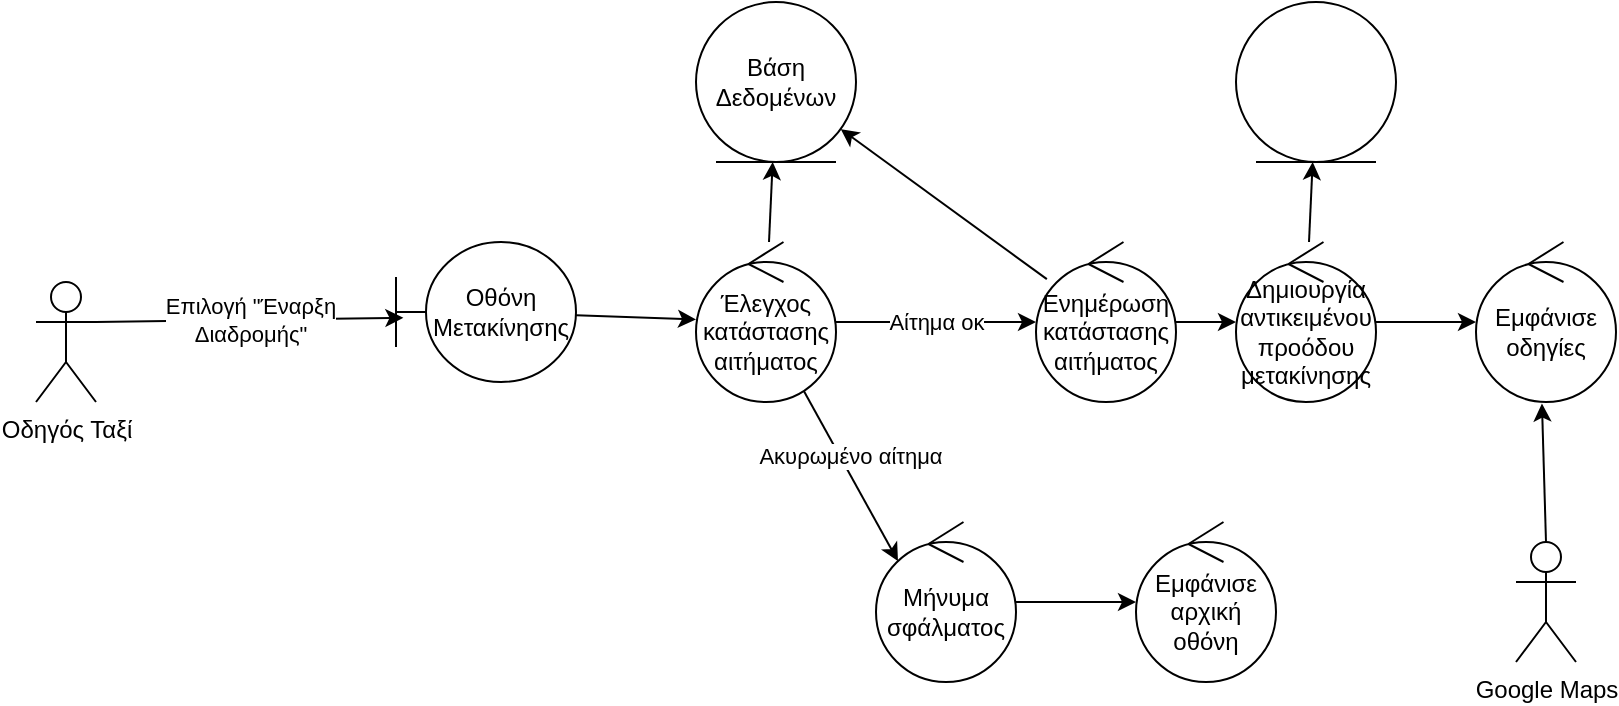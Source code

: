 <mxfile>
    <diagram id="DwINkmmucJ1cN0AH-Ct3" name="Page-1">
        <mxGraphModel dx="696" dy="571" grid="1" gridSize="10" guides="1" tooltips="1" connect="1" arrows="1" fold="1" page="1" pageScale="1" pageWidth="850" pageHeight="1100" math="0" shadow="0">
            <root>
                <mxCell id="0"/>
                <mxCell id="1" parent="0"/>
                <mxCell id="8" value="Επιλογή &quot;Έναρξη&lt;br&gt;Διαδρομής&quot;" style="edgeStyle=none;html=1;exitX=1;exitY=0.333;exitDx=0;exitDy=0;exitPerimeter=0;entryX=0.041;entryY=0.541;entryDx=0;entryDy=0;entryPerimeter=0;" edge="1" parent="1" source="2" target="3">
                    <mxGeometry relative="1" as="geometry"/>
                </mxCell>
                <mxCell id="2" value="Οδηγός Ταξί" style="shape=umlActor;verticalLabelPosition=bottom;verticalAlign=top;html=1;" vertex="1" parent="1">
                    <mxGeometry x="160" y="260" width="30" height="60" as="geometry"/>
                </mxCell>
                <mxCell id="10" value="" style="edgeStyle=none;html=1;" edge="1" parent="1" source="3" target="9">
                    <mxGeometry relative="1" as="geometry"/>
                </mxCell>
                <mxCell id="3" value="Οθόνη&lt;br&gt;Μετακίνησης" style="shape=umlBoundary;whiteSpace=wrap;html=1;" vertex="1" parent="1">
                    <mxGeometry x="340" y="240" width="90" height="70" as="geometry"/>
                </mxCell>
                <mxCell id="12" value="" style="edgeStyle=none;html=1;" edge="1" parent="1" source="9" target="11">
                    <mxGeometry relative="1" as="geometry"/>
                </mxCell>
                <mxCell id="14" value="Αίτημα οκ" style="edgeStyle=none;html=1;" edge="1" parent="1" source="9" target="13">
                    <mxGeometry relative="1" as="geometry"/>
                </mxCell>
                <mxCell id="25" style="edgeStyle=none;html=1;entryX=0.157;entryY=0.245;entryDx=0;entryDy=0;entryPerimeter=0;" edge="1" parent="1" source="9" target="24">
                    <mxGeometry relative="1" as="geometry"/>
                </mxCell>
                <mxCell id="26" value="Ακυρωμένο αίτημα" style="edgeLabel;html=1;align=center;verticalAlign=middle;resizable=0;points=[];" vertex="1" connectable="0" parent="25">
                    <mxGeometry x="-0.184" y="4" relative="1" as="geometry">
                        <mxPoint as="offset"/>
                    </mxGeometry>
                </mxCell>
                <mxCell id="9" value="Έλεγχος κατάστασης αιτήματος" style="ellipse;shape=umlControl;whiteSpace=wrap;html=1;" vertex="1" parent="1">
                    <mxGeometry x="490" y="240" width="70" height="80" as="geometry"/>
                </mxCell>
                <mxCell id="11" value="Βάση Δεδομένων" style="ellipse;shape=umlEntity;whiteSpace=wrap;html=1;" vertex="1" parent="1">
                    <mxGeometry x="490" y="120" width="80" height="80" as="geometry"/>
                </mxCell>
                <mxCell id="15" style="edgeStyle=none;html=1;" edge="1" parent="1" source="13" target="11">
                    <mxGeometry relative="1" as="geometry"/>
                </mxCell>
                <mxCell id="20" value="" style="edgeStyle=none;html=1;" edge="1" parent="1" source="13" target="19">
                    <mxGeometry relative="1" as="geometry"/>
                </mxCell>
                <mxCell id="13" value="Ενημέρωση κατάστασης αιτήματος" style="ellipse;shape=umlControl;whiteSpace=wrap;html=1;" vertex="1" parent="1">
                    <mxGeometry x="660" y="240" width="70" height="80" as="geometry"/>
                </mxCell>
                <mxCell id="16" value="Εμφάνισε οδηγίες" style="ellipse;shape=umlControl;whiteSpace=wrap;html=1;" vertex="1" parent="1">
                    <mxGeometry x="880" y="240" width="70" height="80" as="geometry"/>
                </mxCell>
                <mxCell id="18" style="edgeStyle=none;html=1;exitX=0.5;exitY=0;exitDx=0;exitDy=0;exitPerimeter=0;entryX=0.471;entryY=1.01;entryDx=0;entryDy=0;entryPerimeter=0;" edge="1" parent="1" source="17" target="16">
                    <mxGeometry relative="1" as="geometry"/>
                </mxCell>
                <mxCell id="17" value="Google Maps" style="shape=umlActor;verticalLabelPosition=bottom;verticalAlign=top;html=1;" vertex="1" parent="1">
                    <mxGeometry x="900" y="390" width="30" height="60" as="geometry"/>
                </mxCell>
                <mxCell id="21" value="" style="edgeStyle=none;html=1;" edge="1" parent="1" source="19" target="16">
                    <mxGeometry relative="1" as="geometry"/>
                </mxCell>
                <mxCell id="23" value="" style="edgeStyle=none;html=1;" edge="1" parent="1" source="19" target="22">
                    <mxGeometry relative="1" as="geometry"/>
                </mxCell>
                <mxCell id="19" value="Δημιουργία αντικειμένου προόδου μετακίνησης" style="ellipse;shape=umlControl;whiteSpace=wrap;html=1;" vertex="1" parent="1">
                    <mxGeometry x="760" y="240" width="70" height="80" as="geometry"/>
                </mxCell>
                <mxCell id="22" value="" style="ellipse;shape=umlEntity;whiteSpace=wrap;html=1;" vertex="1" parent="1">
                    <mxGeometry x="760" y="120" width="80" height="80" as="geometry"/>
                </mxCell>
                <mxCell id="28" value="" style="edgeStyle=none;html=1;" edge="1" parent="1" source="24" target="27">
                    <mxGeometry relative="1" as="geometry"/>
                </mxCell>
                <mxCell id="24" value="Μήνυμα σφάλματος" style="ellipse;shape=umlControl;whiteSpace=wrap;html=1;" vertex="1" parent="1">
                    <mxGeometry x="580" y="380" width="70" height="80" as="geometry"/>
                </mxCell>
                <mxCell id="27" value="Εμφάνισε αρχική οθόνη" style="ellipse;shape=umlControl;whiteSpace=wrap;html=1;" vertex="1" parent="1">
                    <mxGeometry x="710" y="380" width="70" height="80" as="geometry"/>
                </mxCell>
            </root>
        </mxGraphModel>
    </diagram>
</mxfile>
